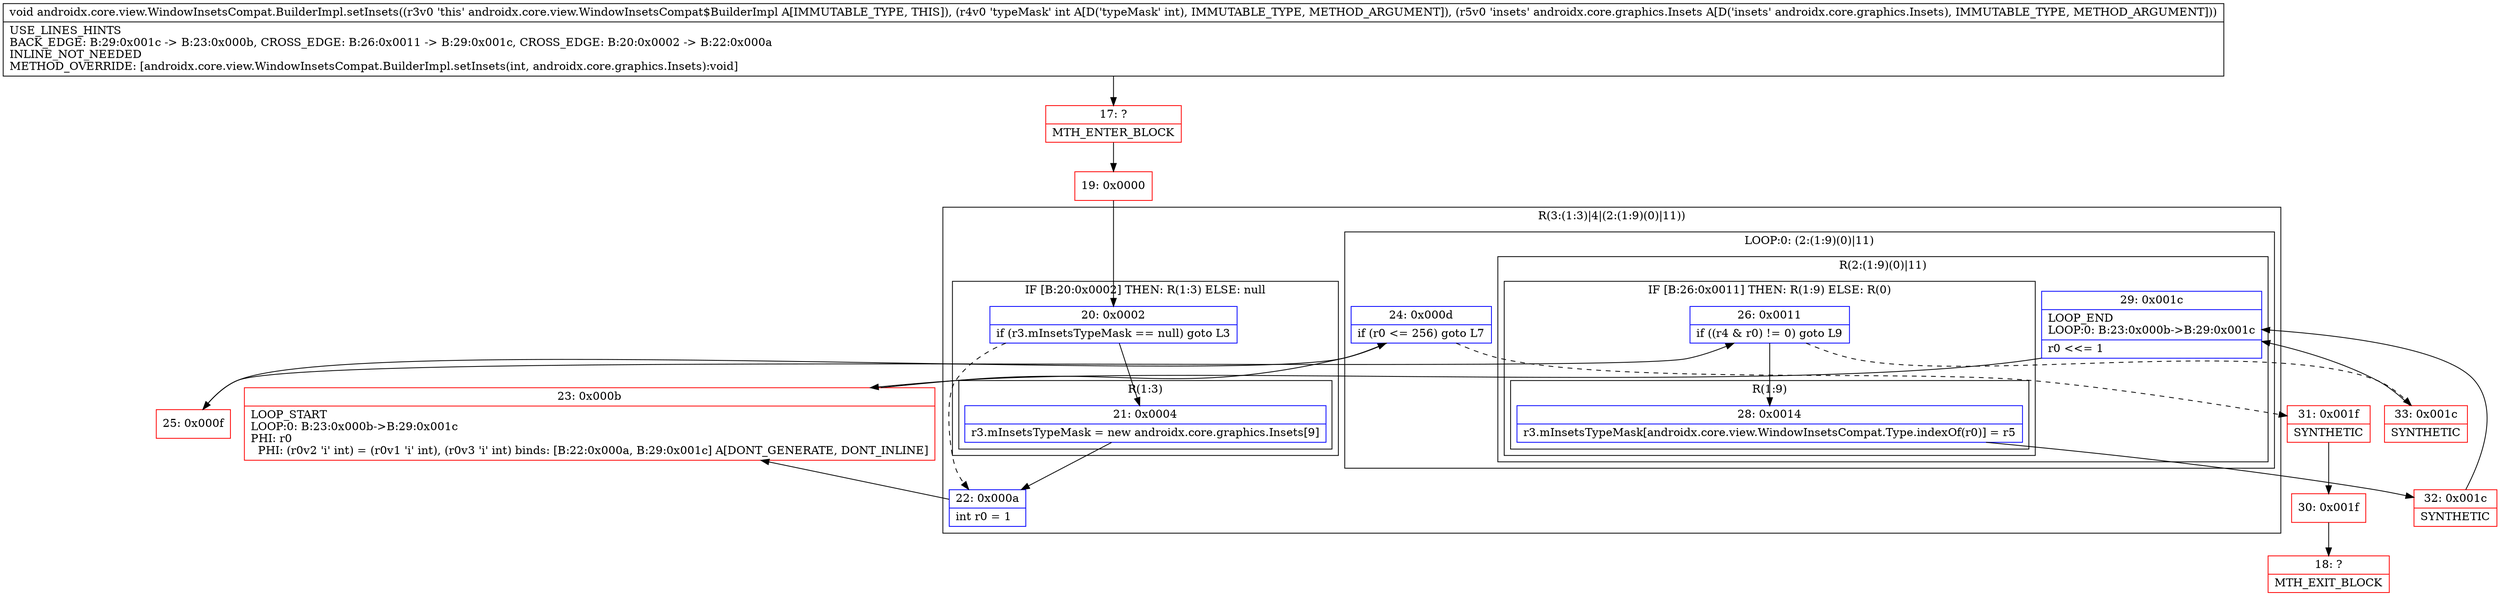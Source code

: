 digraph "CFG forandroidx.core.view.WindowInsetsCompat.BuilderImpl.setInsets(ILandroidx\/core\/graphics\/Insets;)V" {
subgraph cluster_Region_1810844605 {
label = "R(3:(1:3)|4|(2:(1:9)(0)|11))";
node [shape=record,color=blue];
subgraph cluster_IfRegion_197822990 {
label = "IF [B:20:0x0002] THEN: R(1:3) ELSE: null";
node [shape=record,color=blue];
Node_20 [shape=record,label="{20\:\ 0x0002|if (r3.mInsetsTypeMask == null) goto L3\l}"];
subgraph cluster_Region_1047101851 {
label = "R(1:3)";
node [shape=record,color=blue];
Node_21 [shape=record,label="{21\:\ 0x0004|r3.mInsetsTypeMask = new androidx.core.graphics.Insets[9]\l}"];
}
}
Node_22 [shape=record,label="{22\:\ 0x000a|int r0 = 1\l}"];
subgraph cluster_LoopRegion_1161563184 {
label = "LOOP:0: (2:(1:9)(0)|11)";
node [shape=record,color=blue];
Node_24 [shape=record,label="{24\:\ 0x000d|if (r0 \<= 256) goto L7\l}"];
subgraph cluster_Region_2108535300 {
label = "R(2:(1:9)(0)|11)";
node [shape=record,color=blue];
subgraph cluster_IfRegion_1332916255 {
label = "IF [B:26:0x0011] THEN: R(1:9) ELSE: R(0)";
node [shape=record,color=blue];
Node_26 [shape=record,label="{26\:\ 0x0011|if ((r4 & r0) != 0) goto L9\l}"];
subgraph cluster_Region_1582409967 {
label = "R(1:9)";
node [shape=record,color=blue];
Node_28 [shape=record,label="{28\:\ 0x0014|r3.mInsetsTypeMask[androidx.core.view.WindowInsetsCompat.Type.indexOf(r0)] = r5\l}"];
}
subgraph cluster_Region_1835201468 {
label = "R(0)";
node [shape=record,color=blue];
}
}
Node_29 [shape=record,label="{29\:\ 0x001c|LOOP_END\lLOOP:0: B:23:0x000b\-\>B:29:0x001c\l|r0 \<\<= 1\l}"];
}
}
}
Node_17 [shape=record,color=red,label="{17\:\ ?|MTH_ENTER_BLOCK\l}"];
Node_19 [shape=record,color=red,label="{19\:\ 0x0000}"];
Node_23 [shape=record,color=red,label="{23\:\ 0x000b|LOOP_START\lLOOP:0: B:23:0x000b\-\>B:29:0x001c\lPHI: r0 \l  PHI: (r0v2 'i' int) = (r0v1 'i' int), (r0v3 'i' int) binds: [B:22:0x000a, B:29:0x001c] A[DONT_GENERATE, DONT_INLINE]\l}"];
Node_25 [shape=record,color=red,label="{25\:\ 0x000f}"];
Node_32 [shape=record,color=red,label="{32\:\ 0x001c|SYNTHETIC\l}"];
Node_33 [shape=record,color=red,label="{33\:\ 0x001c|SYNTHETIC\l}"];
Node_31 [shape=record,color=red,label="{31\:\ 0x001f|SYNTHETIC\l}"];
Node_30 [shape=record,color=red,label="{30\:\ 0x001f}"];
Node_18 [shape=record,color=red,label="{18\:\ ?|MTH_EXIT_BLOCK\l}"];
MethodNode[shape=record,label="{void androidx.core.view.WindowInsetsCompat.BuilderImpl.setInsets((r3v0 'this' androidx.core.view.WindowInsetsCompat$BuilderImpl A[IMMUTABLE_TYPE, THIS]), (r4v0 'typeMask' int A[D('typeMask' int), IMMUTABLE_TYPE, METHOD_ARGUMENT]), (r5v0 'insets' androidx.core.graphics.Insets A[D('insets' androidx.core.graphics.Insets), IMMUTABLE_TYPE, METHOD_ARGUMENT]))  | USE_LINES_HINTS\lBACK_EDGE: B:29:0x001c \-\> B:23:0x000b, CROSS_EDGE: B:26:0x0011 \-\> B:29:0x001c, CROSS_EDGE: B:20:0x0002 \-\> B:22:0x000a\lINLINE_NOT_NEEDED\lMETHOD_OVERRIDE: [androidx.core.view.WindowInsetsCompat.BuilderImpl.setInsets(int, androidx.core.graphics.Insets):void]\l}"];
MethodNode -> Node_17;Node_20 -> Node_21;
Node_20 -> Node_22[style=dashed];
Node_21 -> Node_22;
Node_22 -> Node_23;
Node_24 -> Node_25;
Node_24 -> Node_31[style=dashed];
Node_26 -> Node_28;
Node_26 -> Node_33[style=dashed];
Node_28 -> Node_32;
Node_29 -> Node_23;
Node_17 -> Node_19;
Node_19 -> Node_20;
Node_23 -> Node_24;
Node_25 -> Node_26;
Node_32 -> Node_29;
Node_33 -> Node_29;
Node_31 -> Node_30;
Node_30 -> Node_18;
}

